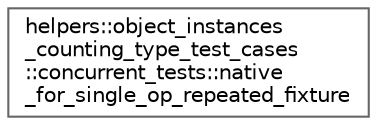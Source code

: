 digraph "类继承关系图"
{
 // LATEX_PDF_SIZE
  bgcolor="transparent";
  edge [fontname=Helvetica,fontsize=10,labelfontname=Helvetica,labelfontsize=10];
  node [fontname=Helvetica,fontsize=10,shape=box,height=0.2,width=0.4];
  rankdir="LR";
  Node0 [id="Node000000",label="helpers::object_instances\l_counting_type_test_cases\l::concurrent_tests::native\l_for_single_op_repeated_fixture",height=0.2,width=0.4,color="grey40", fillcolor="white", style="filled",URL="$structhelpers_1_1object__instances__counting__type__test__cases_1_1concurrent__tests_1_1native__0563a6a3544f4ca543c021c76036ad47.html",tooltip=" "];
}
